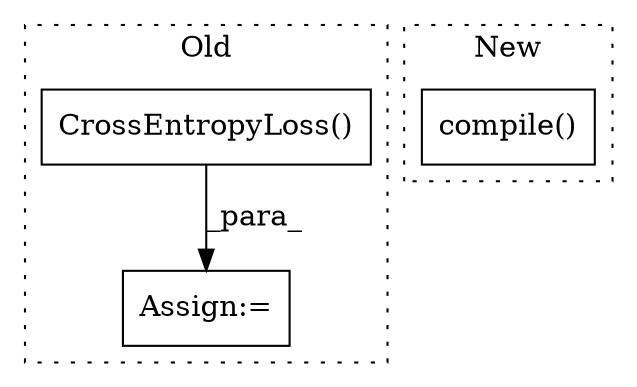 digraph G {
subgraph cluster0 {
1 [label="CrossEntropyLoss()" a="75" s="1298" l="27" shape="box"];
3 [label="Assign:=" a="68" s="1295" l="3" shape="box"];
label = "Old";
style="dotted";
}
subgraph cluster1 {
2 [label="compile()" a="75" s="1245" l="144" shape="box"];
label = "New";
style="dotted";
}
1 -> 3 [label="_para_"];
}